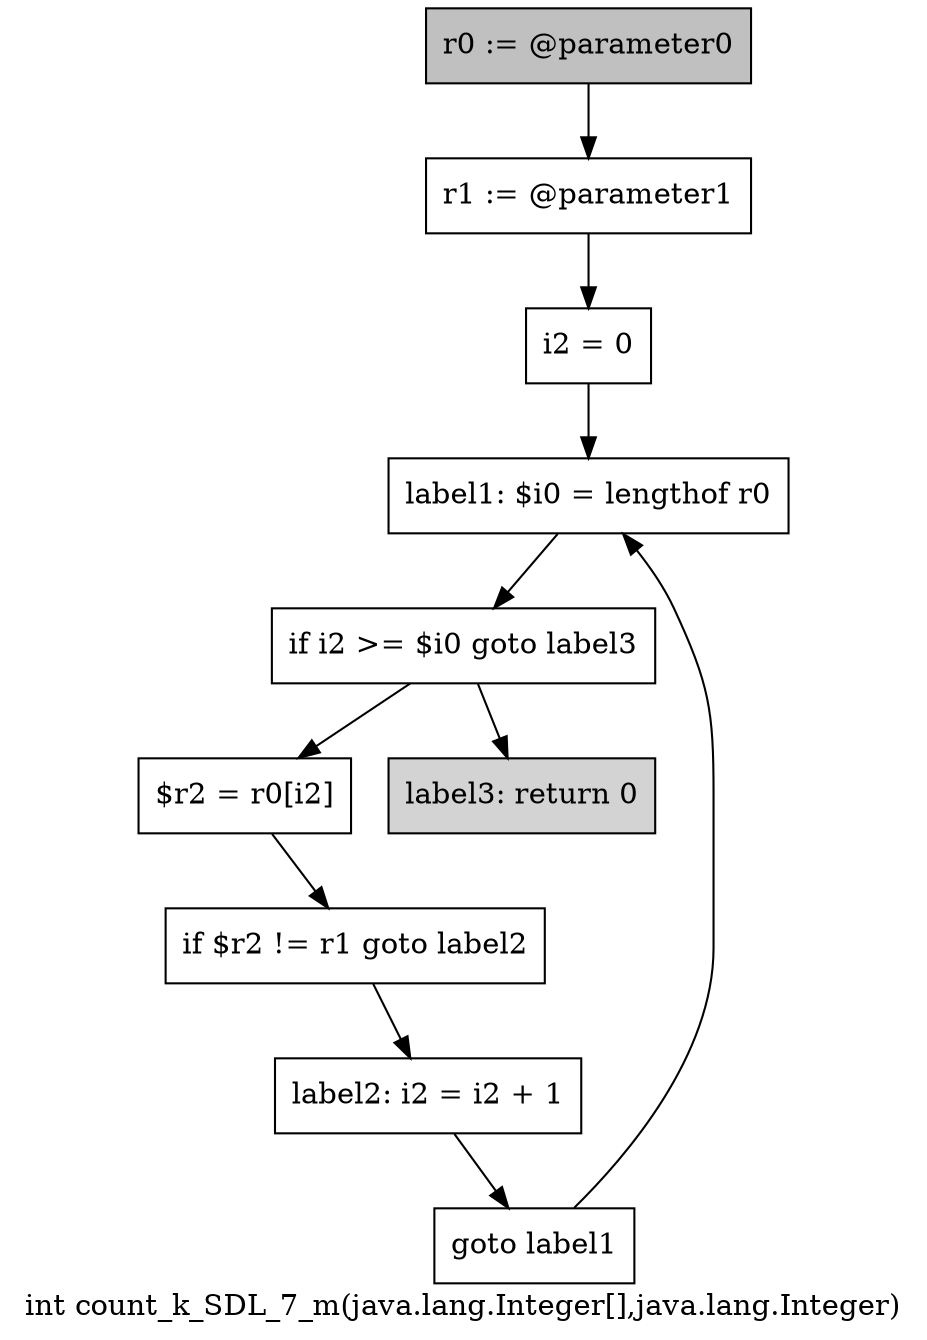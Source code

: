 digraph "int count_k_SDL_7_m(java.lang.Integer[],java.lang.Integer)" {
    label="int count_k_SDL_7_m(java.lang.Integer[],java.lang.Integer)";
    node [shape=box];
    "0" [style=filled,fillcolor=gray,label="r0 := @parameter0",];
    "1" [label="r1 := @parameter1",];
    "0"->"1";
    "2" [label="i2 = 0",];
    "1"->"2";
    "3" [label="label1: $i0 = lengthof r0",];
    "2"->"3";
    "4" [label="if i2 >= $i0 goto label3",];
    "3"->"4";
    "5" [label="$r2 = r0[i2]",];
    "4"->"5";
    "9" [style=filled,fillcolor=lightgray,label="label3: return 0",];
    "4"->"9";
    "6" [label="if $r2 != r1 goto label2",];
    "5"->"6";
    "7" [label="label2: i2 = i2 + 1",];
    "6"->"7";
    "8" [label="goto label1",];
    "7"->"8";
    "8"->"3";
}
